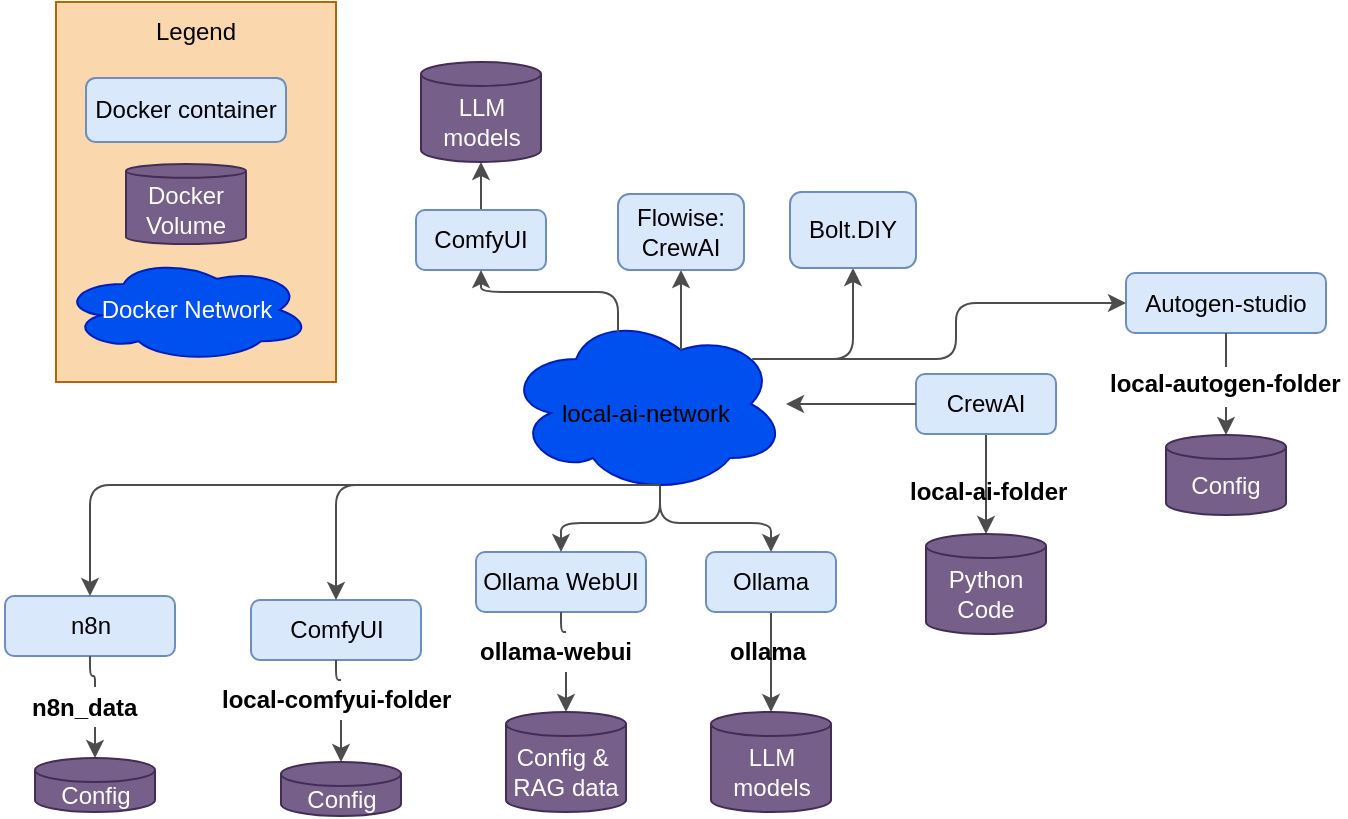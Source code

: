 <mxfile version="12.2.4" pages="1"><diagram id="SALRXWrra1WZczLhJ-SY" name="Page-1"><mxGraphModel dx="982" dy="759" grid="1" gridSize="10" guides="1" tooltips="1" connect="1" arrows="1" fold="1" page="1" pageScale="1" pageWidth="1169" pageHeight="827" background="#ffffff" math="0" shadow="0"><root><mxCell id="0"/><mxCell id="1" parent="0"/><mxCell id="44" value="" style="rounded=0;whiteSpace=wrap;html=1;fillColor=#fad7ac;strokeColor=#b46504;" parent="1" vertex="1"><mxGeometry x="195" y="74" width="140" height="190" as="geometry"/></mxCell><mxCell id="10" style="edgeStyle=orthogonalEdgeStyle;html=1;entryX=0.5;entryY=0;entryDx=0;entryDy=0;entryPerimeter=0;strokeColor=#4D4D4D;" parent="1" source="2" target="9" edge="1"><mxGeometry relative="1" as="geometry"/></mxCell><mxCell id="2" value="Ollama" style="rounded=1;whiteSpace=wrap;html=1;fillColor=#dae8fc;strokeColor=#6c8ebf;fontColor=#000000;" parent="1" vertex="1"><mxGeometry x="520" y="349" width="65" height="30" as="geometry"/></mxCell><mxCell id="7" value="" style="edgeStyle=orthogonalEdgeStyle;html=1;entryX=0.5;entryY=0;entryDx=0;entryDy=0;entryPerimeter=0;strokeColor=#4D4D4D;labelBackgroundColor=none;fontColor=#000000;" parent="1" source="4" target="6" edge="1"><mxGeometry y="40" relative="1" as="geometry"><mxPoint as="offset"/></mxGeometry></mxCell><mxCell id="8" value="" style="edgeStyle=orthogonalEdgeStyle;html=1;strokeColor=#4D4D4D;labelBackgroundColor=none;fontColor=#000000;exitX=0.55;exitY=0.95;exitDx=0;exitDy=0;exitPerimeter=0;" parent="1" source="13" target="2" edge="1"><mxGeometry y="-10" relative="1" as="geometry"><mxPoint as="offset"/><mxPoint x="590" y="395" as="sourcePoint"/></mxGeometry></mxCell><mxCell id="4" value="CrewAI" style="rounded=1;whiteSpace=wrap;html=1;fillColor=#dae8fc;strokeColor=#6c8ebf;fontColor=#000000;" parent="1" vertex="1"><mxGeometry x="625" y="260" width="70" height="30" as="geometry"/></mxCell><mxCell id="6" value="Python Code" style="shape=cylinder3;whiteSpace=wrap;html=1;boundedLbl=1;backgroundOutline=1;size=6.01;fillColor=#76608a;fontColor=#ffffff;strokeColor=#432D57;" parent="1" vertex="1"><mxGeometry x="630" y="340" width="60" height="50" as="geometry"/></mxCell><mxCell id="9" value="LLM models" style="shape=cylinder3;whiteSpace=wrap;html=1;boundedLbl=1;backgroundOutline=1;size=6.01;fillColor=#76608a;fontColor=#ffffff;strokeColor=#432D57;" parent="1" vertex="1"><mxGeometry x="522.5" y="429" width="60" height="50" as="geometry"/></mxCell><mxCell id="11" value="&lt;b&gt;local-ai-folder&lt;/b&gt;" style="text;html=1;strokeColor=none;fillColor=none;align=left;verticalAlign=middle;whiteSpace=wrap;rounded=0;fontColor=#000000;" parent="1" vertex="1"><mxGeometry x="620" y="309" width="100" height="20" as="geometry"/></mxCell><mxCell id="13" value="" style="ellipse;shape=cloud;whiteSpace=wrap;html=1;align=left;fillColor=#0050ef;fontColor=#ffffff;strokeColor=#001DBC;" parent="1" vertex="1"><mxGeometry x="420" y="230" width="140" height="90" as="geometry"/></mxCell><mxCell id="14" value="" style="edgeStyle=orthogonalEdgeStyle;html=1;entryX=1;entryY=0.5;entryDx=0;entryDy=0;strokeColor=#4D4D4D;labelBackgroundColor=none;fontColor=#000000;" parent="1" source="4" target="13" edge="1"><mxGeometry y="-10" relative="1" as="geometry"><mxPoint as="offset"/><mxPoint x="580" y="280" as="sourcePoint"/><mxPoint x="410" y="280" as="targetPoint"/></mxGeometry></mxCell><mxCell id="12" value="local-ai-network" style="text;html=1;strokeColor=none;fillColor=none;align=center;verticalAlign=middle;whiteSpace=wrap;rounded=0;" parent="1" vertex="1"><mxGeometry x="440" y="270" width="100" height="20" as="geometry"/></mxCell><mxCell id="16" style="edgeStyle=orthogonalEdgeStyle;rounded=0;orthogonalLoop=1;jettySize=auto;html=1;exitX=0.5;exitY=1;exitDx=0;exitDy=0;" parent="1" edge="1"><mxGeometry relative="1" as="geometry"><mxPoint x="505" y="449" as="sourcePoint"/><mxPoint x="505" y="449" as="targetPoint"/></mxGeometry></mxCell><mxCell id="19" style="edgeStyle=orthogonalEdgeStyle;html=1;entryX=0.5;entryY=0;entryDx=0;entryDy=0;entryPerimeter=0;strokeColor=#4D4D4D;startArrow=none;" parent="1" source="15" target="21" edge="1"><mxGeometry relative="1" as="geometry"/></mxCell><mxCell id="20" value="Ollama WebUI" style="rounded=1;whiteSpace=wrap;html=1;fillColor=#dae8fc;strokeColor=#6c8ebf;fontColor=#000000;" parent="1" vertex="1"><mxGeometry x="405" y="349" width="85" height="30" as="geometry"/></mxCell><mxCell id="21" value="Config &amp;amp;&amp;nbsp;&lt;br&gt;RAG&amp;nbsp;data" style="shape=cylinder3;whiteSpace=wrap;html=1;boundedLbl=1;backgroundOutline=1;size=6.01;fillColor=#76608a;fontColor=#ffffff;strokeColor=#432D57;" parent="1" vertex="1"><mxGeometry x="420" y="429" width="60" height="50" as="geometry"/></mxCell><mxCell id="22" value="&lt;b&gt;ollama&lt;/b&gt;" style="text;html=1;strokeColor=none;fillColor=none;align=left;verticalAlign=middle;whiteSpace=wrap;rounded=0;fontColor=#000000;" parent="1" vertex="1"><mxGeometry x="530" y="389" width="55" height="20" as="geometry"/></mxCell><mxCell id="23" style="edgeStyle=orthogonalEdgeStyle;rounded=0;orthogonalLoop=1;jettySize=auto;html=1;exitX=0.5;exitY=1;exitDx=0;exitDy=0;" parent="1" edge="1"><mxGeometry relative="1" as="geometry"><mxPoint x="367.5" y="391.5" as="sourcePoint"/><mxPoint x="367.5" y="391.5" as="targetPoint"/></mxGeometry></mxCell><mxCell id="25" style="edgeStyle=orthogonalEdgeStyle;html=1;strokeColor=#4D4D4D;exitX=0.55;exitY=0.95;exitDx=0;exitDy=0;exitPerimeter=0;" parent="1" source="13" target="20" edge="1"><mxGeometry relative="1" as="geometry"><mxPoint x="340" y="320" as="sourcePoint"/><mxPoint x="340" y="380" as="targetPoint"/></mxGeometry></mxCell><mxCell id="26" value="" style="edgeStyle=orthogonalEdgeStyle;html=1;strokeColor=#4D4D4D;labelBackgroundColor=none;fontColor=#000000;exitX=0.625;exitY=0.2;exitDx=0;exitDy=0;exitPerimeter=0;" parent="1" source="13" target="27" edge="1"><mxGeometry y="40" relative="1" as="geometry"><mxPoint as="offset"/><mxPoint x="680" y="665" as="targetPoint"/></mxGeometry></mxCell><mxCell id="27" value="Flowise:&lt;br&gt;CrewAI" style="rounded=1;whiteSpace=wrap;html=1;fillColor=#dae8fc;strokeColor=#6c8ebf;fontColor=#000000;" parent="1" vertex="1"><mxGeometry x="476" y="170" width="63" height="38" as="geometry"/></mxCell><mxCell id="30" style="edgeStyle=orthogonalEdgeStyle;html=1;entryX=0.5;entryY=0;entryDx=0;entryDy=0;entryPerimeter=0;strokeColor=#4D4D4D;startArrow=none;" parent="1" target="32" edge="1"><mxGeometry relative="1" as="geometry"><mxPoint x="780" y="276.5" as="sourcePoint"/></mxGeometry></mxCell><mxCell id="31" value="Autogen-studio" style="rounded=1;whiteSpace=wrap;html=1;fillColor=#dae8fc;strokeColor=#6c8ebf;fontColor=#000000;" parent="1" vertex="1"><mxGeometry x="730" y="209.5" width="100" height="30" as="geometry"/></mxCell><mxCell id="32" value="Config" style="shape=cylinder3;whiteSpace=wrap;html=1;boundedLbl=1;backgroundOutline=1;size=6.01;fillColor=#76608a;fontColor=#ffffff;strokeColor=#432D57;" parent="1" vertex="1"><mxGeometry x="750" y="290.5" width="60" height="40" as="geometry"/></mxCell><mxCell id="35" style="edgeStyle=orthogonalEdgeStyle;html=1;strokeColor=#4D4D4D;exitX=0.88;exitY=0.25;exitDx=0;exitDy=0;exitPerimeter=0;" parent="1" source="13" target="31" edge="1"><mxGeometry relative="1" as="geometry"><mxPoint x="448.2" y="317" as="sourcePoint"/><mxPoint x="285" y="430" as="targetPoint"/></mxGeometry></mxCell><mxCell id="37" value="Docker container" style="rounded=1;whiteSpace=wrap;html=1;fillColor=#dae8fc;strokeColor=#6c8ebf;fontColor=#000000;" parent="1" vertex="1"><mxGeometry x="210" y="112" width="100" height="32" as="geometry"/></mxCell><mxCell id="38" value="Docker Volume" style="shape=cylinder3;whiteSpace=wrap;html=1;boundedLbl=1;backgroundOutline=1;size=3.455;fillColor=#76608a;fontColor=#ffffff;strokeColor=#432D57;" parent="1" vertex="1"><mxGeometry x="230" y="155" width="60" height="40" as="geometry"/></mxCell><mxCell id="41" value="Docker Network" style="ellipse;shape=cloud;whiteSpace=wrap;html=1;align=center;fillColor=#0050ef;fontColor=#ffffff;strokeColor=#001DBC;" parent="1" vertex="1"><mxGeometry x="197.5" y="202" width="125" height="52" as="geometry"/></mxCell><mxCell id="42" value="" style="edgeStyle=orthogonalEdgeStyle;html=1;entryX=0.5;entryY=0;entryDx=0;entryDy=0;entryPerimeter=0;strokeColor=#4D4D4D;endArrow=none;" parent="1" source="31" edge="1"><mxGeometry relative="1" as="geometry"><mxPoint x="780" y="250.5" as="sourcePoint"/><mxPoint x="780" y="256.5" as="targetPoint"/></mxGeometry></mxCell><mxCell id="29" value="&lt;b&gt;local-autogen-folder&lt;/b&gt;" style="text;html=1;strokeColor=none;fillColor=none;align=left;verticalAlign=middle;whiteSpace=wrap;rounded=0;fontColor=#000000;" parent="1" vertex="1"><mxGeometry x="720" y="255" width="120" height="20" as="geometry"/></mxCell><mxCell id="43" value="" style="edgeStyle=orthogonalEdgeStyle;html=1;entryX=0.5;entryY=0;entryDx=0;entryDy=0;entryPerimeter=0;strokeColor=#4D4D4D;endArrow=none;" parent="1" source="20" target="15" edge="1"><mxGeometry relative="1" as="geometry"><mxPoint x="447.5" y="379" as="sourcePoint"/><mxPoint x="440" y="469" as="targetPoint"/></mxGeometry></mxCell><mxCell id="15" value="&lt;b&gt;ollama-webui&lt;/b&gt;" style="text;html=1;strokeColor=none;fillColor=none;align=left;verticalAlign=middle;whiteSpace=wrap;rounded=0;fontColor=#000000;" parent="1" vertex="1"><mxGeometry x="405" y="389" width="90" height="20" as="geometry"/></mxCell><mxCell id="45" value="Legend" style="text;html=1;strokeColor=none;fillColor=none;align=center;verticalAlign=middle;whiteSpace=wrap;rounded=0;fontColor=#000000;" parent="1" vertex="1"><mxGeometry x="235" y="74" width="60" height="30" as="geometry"/></mxCell><mxCell id="46" style="edgeStyle=orthogonalEdgeStyle;html=1;strokeColor=#4D4D4D;" parent="1" source="47" target="49" edge="1"><mxGeometry relative="1" as="geometry"/></mxCell><mxCell id="47" value="ComfyUI" style="rounded=1;whiteSpace=wrap;html=1;fillColor=#dae8fc;strokeColor=#6c8ebf;fontColor=#000000;" parent="1" vertex="1"><mxGeometry x="375" y="178" width="65" height="30" as="geometry"/></mxCell><mxCell id="48" value="" style="edgeStyle=orthogonalEdgeStyle;html=1;strokeColor=#4D4D4D;labelBackgroundColor=none;fontColor=#000000;exitX=0.4;exitY=0.1;exitDx=0;exitDy=0;exitPerimeter=0;" parent="1" source="13" target="47" edge="1"><mxGeometry y="-10" relative="1" as="geometry"><mxPoint as="offset"/><mxPoint x="167" y="166" as="sourcePoint"/></mxGeometry></mxCell><mxCell id="49" value="LLM models" style="shape=cylinder3;whiteSpace=wrap;html=1;boundedLbl=1;backgroundOutline=1;size=6.01;fillColor=#76608a;fontColor=#ffffff;strokeColor=#432D57;" parent="1" vertex="1"><mxGeometry x="377.5" y="104" width="60" height="50" as="geometry"/></mxCell><mxCell id="50" style="edgeStyle=orthogonalEdgeStyle;rounded=0;orthogonalLoop=1;jettySize=auto;html=1;exitX=0.5;exitY=1;exitDx=0;exitDy=0;" parent="1" edge="1"><mxGeometry relative="1" as="geometry"><mxPoint x="175" y="299" as="sourcePoint"/><mxPoint x="175" y="299" as="targetPoint"/></mxGeometry></mxCell><mxCell id="51" value="" style="edgeStyle=orthogonalEdgeStyle;html=1;strokeColor=#4D4D4D;labelBackgroundColor=none;fontColor=#000000;exitX=0.88;exitY=0.25;exitDx=0;exitDy=0;exitPerimeter=0;" parent="1" source="13" target="52" edge="1"><mxGeometry y="40" relative="1" as="geometry"><mxPoint as="offset"/><mxPoint x="766" y="664" as="targetPoint"/><mxPoint x="594" y="247" as="sourcePoint"/></mxGeometry></mxCell><mxCell id="52" value="Bolt.DIY" style="rounded=1;whiteSpace=wrap;html=1;fillColor=#dae8fc;strokeColor=#6c8ebf;fontColor=#000000;" parent="1" vertex="1"><mxGeometry x="562" y="169" width="63" height="38" as="geometry"/></mxCell><mxCell id="53" style="edgeStyle=orthogonalEdgeStyle;html=1;entryX=0.5;entryY=0;entryDx=0;entryDy=0;entryPerimeter=0;strokeColor=#4D4D4D;startArrow=none;" parent="1" source="58" target="55" edge="1"><mxGeometry relative="1" as="geometry"/></mxCell><mxCell id="54" value="ComfyUI" style="rounded=1;whiteSpace=wrap;html=1;fillColor=#dae8fc;strokeColor=#6c8ebf;fontColor=#000000;" parent="1" vertex="1"><mxGeometry x="292.5" y="373" width="85" height="30" as="geometry"/></mxCell><mxCell id="55" value="Config" style="shape=cylinder3;whiteSpace=wrap;html=1;boundedLbl=1;backgroundOutline=1;size=6.01;fillColor=#76608a;fontColor=#ffffff;strokeColor=#432D57;" parent="1" vertex="1"><mxGeometry x="307.5" y="454" width="60" height="27" as="geometry"/></mxCell><mxCell id="56" style="edgeStyle=orthogonalEdgeStyle;html=1;strokeColor=#4D4D4D;exitX=0.55;exitY=0.95;exitDx=0;exitDy=0;exitPerimeter=0;" parent="1" source="13" target="54" edge="1"><mxGeometry relative="1" as="geometry"><mxPoint x="384.5" y="340" as="sourcePoint"/><mxPoint x="227.5" y="404" as="targetPoint"/></mxGeometry></mxCell><mxCell id="57" value="" style="edgeStyle=orthogonalEdgeStyle;html=1;entryX=0.5;entryY=0;entryDx=0;entryDy=0;entryPerimeter=0;strokeColor=#4D4D4D;endArrow=none;" parent="1" source="54" target="58" edge="1"><mxGeometry relative="1" as="geometry"><mxPoint x="335" y="403" as="sourcePoint"/><mxPoint x="327.5" y="493" as="targetPoint"/></mxGeometry></mxCell><mxCell id="58" value="&lt;b&gt;local-comfyui-folder&lt;/b&gt;" style="text;html=1;strokeColor=none;fillColor=none;align=left;verticalAlign=middle;whiteSpace=wrap;rounded=0;fontColor=#000000;" parent="1" vertex="1"><mxGeometry x="276" y="413" width="123" height="20" as="geometry"/></mxCell><mxCell id="59" style="edgeStyle=orthogonalEdgeStyle;rounded=0;orthogonalLoop=1;jettySize=auto;html=1;exitX=0.5;exitY=1;exitDx=0;exitDy=0;" parent="1" edge="1"><mxGeometry relative="1" as="geometry"><mxPoint x="244.5" y="389.5" as="sourcePoint"/><mxPoint x="245" y="390" as="targetPoint"/></mxGeometry></mxCell><mxCell id="60" style="edgeStyle=orthogonalEdgeStyle;html=1;entryX=0.5;entryY=0;entryDx=0;entryDy=0;entryPerimeter=0;strokeColor=#4D4D4D;startArrow=none;" parent="1" source="64" target="62" edge="1"><mxGeometry relative="1" as="geometry"/></mxCell><mxCell id="61" value="n8n" style="rounded=1;whiteSpace=wrap;html=1;fillColor=#dae8fc;strokeColor=#6c8ebf;fontColor=#000000;" parent="1" vertex="1"><mxGeometry x="169.5" y="371" width="85" height="30" as="geometry"/></mxCell><mxCell id="62" value="Config" style="shape=cylinder3;whiteSpace=wrap;html=1;boundedLbl=1;backgroundOutline=1;size=6.01;fillColor=#76608a;fontColor=#ffffff;strokeColor=#432D57;" parent="1" vertex="1"><mxGeometry x="184.5" y="452" width="60" height="27" as="geometry"/></mxCell><mxCell id="63" value="" style="edgeStyle=orthogonalEdgeStyle;html=1;entryX=0.5;entryY=0;entryDx=0;entryDy=0;entryPerimeter=0;strokeColor=#4D4D4D;endArrow=none;" parent="1" source="61" target="64" edge="1"><mxGeometry relative="1" as="geometry"><mxPoint x="212" y="401" as="sourcePoint"/><mxPoint x="204.5" y="491" as="targetPoint"/></mxGeometry></mxCell><mxCell id="64" value="&lt;b&gt;n8n_data&lt;/b&gt;" style="text;html=1;strokeColor=none;fillColor=none;align=left;verticalAlign=middle;whiteSpace=wrap;rounded=0;fontColor=#000000;" parent="1" vertex="1"><mxGeometry x="181" y="416.5" width="67" height="20" as="geometry"/></mxCell><mxCell id="65" style="edgeStyle=orthogonalEdgeStyle;html=1;strokeColor=#4D4D4D;exitX=0.55;exitY=0.95;exitDx=0;exitDy=0;exitPerimeter=0;entryX=0.5;entryY=0;entryDx=0;entryDy=0;" parent="1" source="13" target="61" edge="1"><mxGeometry relative="1" as="geometry"><mxPoint x="507" y="326" as="sourcePoint"/><mxPoint x="345" y="383" as="targetPoint"/></mxGeometry></mxCell></root></mxGraphModel></diagram></mxfile>